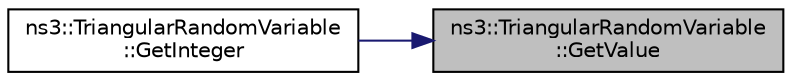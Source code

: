 digraph "ns3::TriangularRandomVariable::GetValue"
{
 // LATEX_PDF_SIZE
  edge [fontname="Helvetica",fontsize="10",labelfontname="Helvetica",labelfontsize="10"];
  node [fontname="Helvetica",fontsize="10",shape=record];
  rankdir="RL";
  Node1 [label="ns3::TriangularRandomVariable\l::GetValue",height=0.2,width=0.4,color="black", fillcolor="grey75", style="filled", fontcolor="black",tooltip="Returns a random double from a triangular distribution with the current mean, min,..."];
  Node1 -> Node2 [dir="back",color="midnightblue",fontsize="10",style="solid",fontname="Helvetica"];
  Node2 [label="ns3::TriangularRandomVariable\l::GetInteger",height=0.2,width=0.4,color="black", fillcolor="white", style="filled",URL="$classns3_1_1_triangular_random_variable.html#a3a81244c135cfce4a49e9d6531b0776e",tooltip="Returns a random unsigned integer from a triangular distribution with the specified mean,..."];
}
